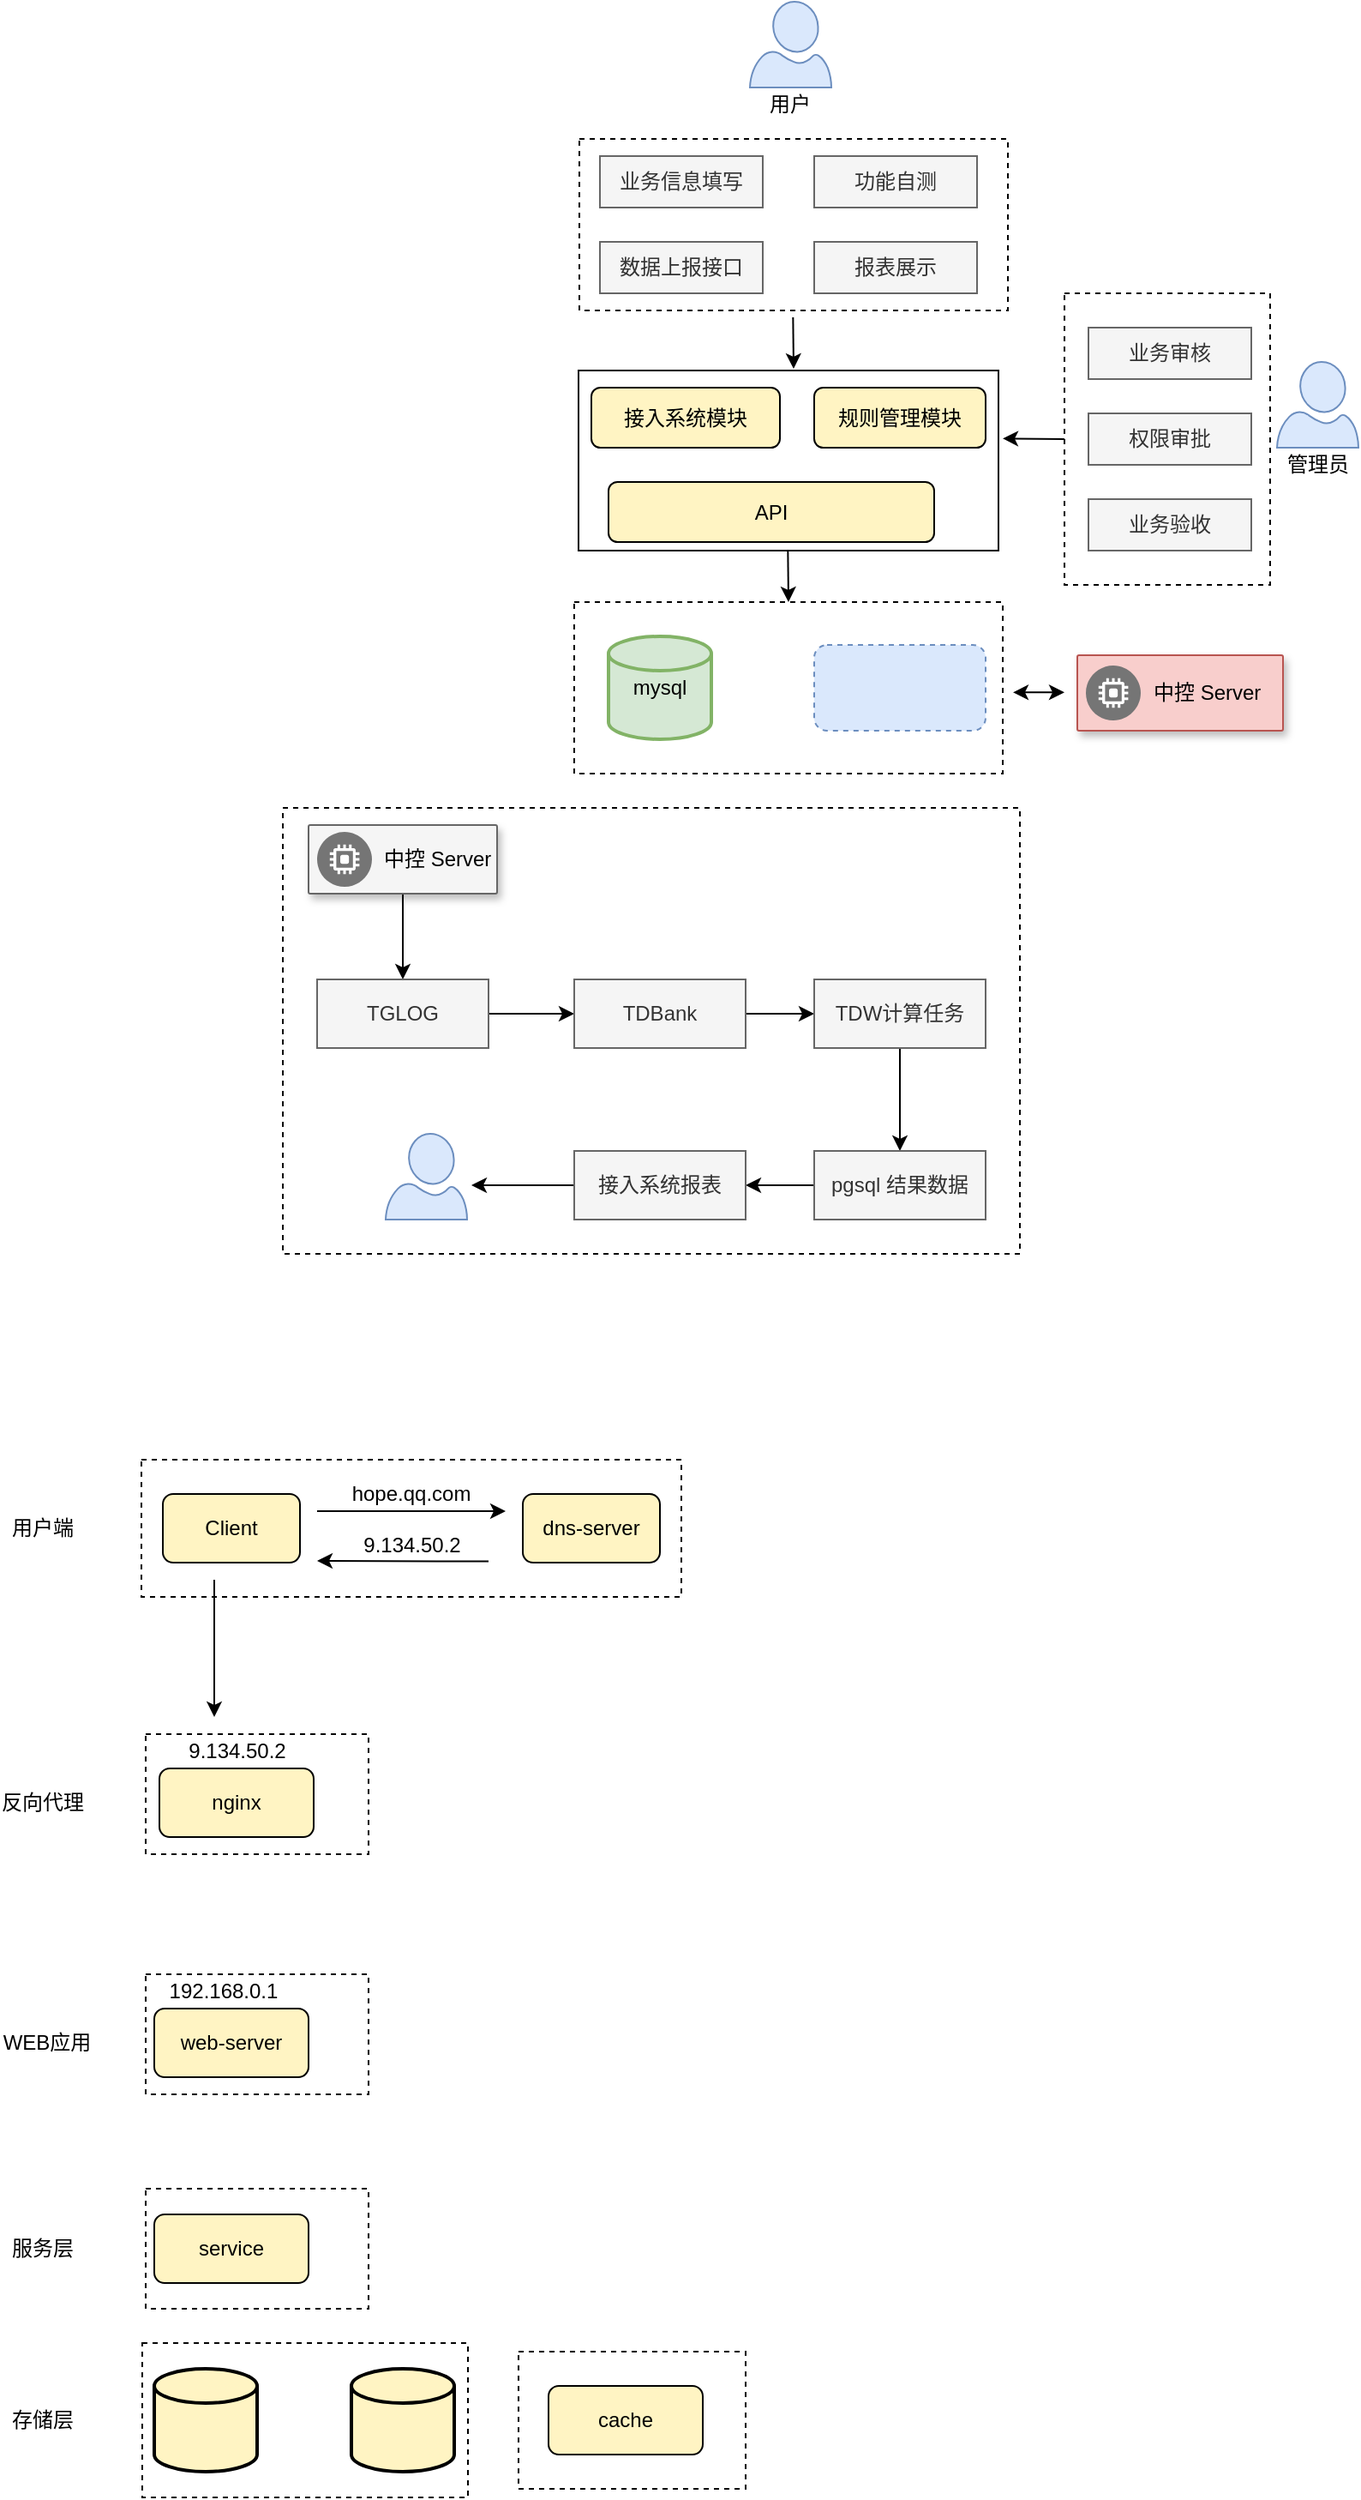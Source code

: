 <mxfile version="14.9.3" type="github">
  <diagram id="sFNgICzrHeStcKPJ0Uug" name="第 1 页">
    <mxGraphModel dx="1422" dy="757" grid="1" gridSize="10" guides="1" tooltips="1" connect="1" arrows="1" fold="1" page="1" pageScale="1" pageWidth="850" pageHeight="1100" math="0" shadow="0">
      <root>
        <mxCell id="0" />
        <mxCell id="1" parent="0" />
        <mxCell id="_6sPfe0YhpV5K99HesYT-93" value="" style="rounded=0;whiteSpace=wrap;html=1;dashed=1;" vertex="1" parent="1">
          <mxGeometry x="317.5" y="1660" width="132.5" height="80" as="geometry" />
        </mxCell>
        <mxCell id="_6sPfe0YhpV5K99HesYT-92" value="" style="rounded=0;whiteSpace=wrap;html=1;dashed=1;" vertex="1" parent="1">
          <mxGeometry x="98" y="1655" width="190" height="90" as="geometry" />
        </mxCell>
        <mxCell id="_6sPfe0YhpV5K99HesYT-91" value="" style="rounded=0;whiteSpace=wrap;html=1;dashed=1;" vertex="1" parent="1">
          <mxGeometry x="100" y="1565" width="130" height="70" as="geometry" />
        </mxCell>
        <mxCell id="_6sPfe0YhpV5K99HesYT-90" value="" style="rounded=0;whiteSpace=wrap;html=1;dashed=1;" vertex="1" parent="1">
          <mxGeometry x="100" y="1440" width="130" height="70" as="geometry" />
        </mxCell>
        <mxCell id="_6sPfe0YhpV5K99HesYT-89" value="" style="rounded=0;whiteSpace=wrap;html=1;dashed=1;" vertex="1" parent="1">
          <mxGeometry x="100" y="1300" width="130" height="70" as="geometry" />
        </mxCell>
        <mxCell id="_6sPfe0YhpV5K99HesYT-88" value="" style="rounded=0;whiteSpace=wrap;html=1;dashed=1;" vertex="1" parent="1">
          <mxGeometry x="97.5" y="1140" width="315" height="80" as="geometry" />
        </mxCell>
        <mxCell id="_6sPfe0YhpV5K99HesYT-62" value="" style="rounded=0;whiteSpace=wrap;html=1;dashed=1;" vertex="1" parent="1">
          <mxGeometry x="180" y="760" width="430" height="260" as="geometry" />
        </mxCell>
        <mxCell id="_6sPfe0YhpV5K99HesYT-37" value="" style="rounded=0;whiteSpace=wrap;html=1;" vertex="1" parent="1">
          <mxGeometry x="352.5" y="505" width="245" height="105" as="geometry" />
        </mxCell>
        <mxCell id="_6sPfe0YhpV5K99HesYT-33" value="" style="rounded=0;whiteSpace=wrap;html=1;dashed=1;" vertex="1" parent="1">
          <mxGeometry x="636" y="460" width="120" height="170" as="geometry" />
        </mxCell>
        <mxCell id="_6sPfe0YhpV5K99HesYT-26" value="" style="rounded=0;whiteSpace=wrap;html=1;dashed=1;" vertex="1" parent="1">
          <mxGeometry x="350" y="640" width="250" height="100" as="geometry" />
        </mxCell>
        <mxCell id="_6sPfe0YhpV5K99HesYT-25" value="" style="rounded=1;whiteSpace=wrap;html=1;dashed=1;fillColor=#dae8fc;strokeColor=#6c8ebf;" vertex="1" parent="1">
          <mxGeometry x="490" y="665" width="100" height="50" as="geometry" />
        </mxCell>
        <mxCell id="1gW-xUDaYkT_2D4jIWzP-3" value="" style="rounded=0;whiteSpace=wrap;html=1;dashed=1;" parent="1" vertex="1">
          <mxGeometry x="353" y="370" width="250" height="100" as="geometry" />
        </mxCell>
        <mxCell id="1gW-xUDaYkT_2D4jIWzP-1" value="mysql" style="strokeWidth=2;html=1;shape=mxgraph.flowchart.database;whiteSpace=wrap;fillColor=#d5e8d4;strokeColor=#82b366;" parent="1" vertex="1">
          <mxGeometry x="370" y="660" width="60" height="60" as="geometry" />
        </mxCell>
        <mxCell id="1gW-xUDaYkT_2D4jIWzP-4" value="业务信息填写" style="rounded=0;whiteSpace=wrap;html=1;fillColor=#f5f5f5;strokeColor=#666666;fontColor=#333333;" parent="1" vertex="1">
          <mxGeometry x="365" y="380" width="95" height="30" as="geometry" />
        </mxCell>
        <mxCell id="_6sPfe0YhpV5K99HesYT-11" value="" style="verticalLabelPosition=bottom;html=1;verticalAlign=top;align=center;strokeColor=#6c8ebf;fillColor=#dae8fc;shape=mxgraph.azure.user;" vertex="1" parent="1">
          <mxGeometry x="760" y="500" width="47.5" height="50" as="geometry" />
        </mxCell>
        <mxCell id="_6sPfe0YhpV5K99HesYT-17" value="" style="shape=image;html=1;verticalAlign=top;verticalLabelPosition=bottom;labelBackgroundColor=#ffffff;imageAspect=0;aspect=fixed;image=https://cdn4.iconfinder.com/data/icons/redis-2/467/Redis_Logo-128.png" vertex="1" parent="1">
          <mxGeometry x="490" y="650" width="80" height="80" as="geometry" />
        </mxCell>
        <mxCell id="_6sPfe0YhpV5K99HesYT-18" value="" style="verticalLabelPosition=bottom;html=1;verticalAlign=top;align=center;strokeColor=#6c8ebf;shape=mxgraph.azure.user;fillColor=#dae8fc;" vertex="1" parent="1">
          <mxGeometry x="452.5" y="290" width="47.5" height="50" as="geometry" />
        </mxCell>
        <mxCell id="_6sPfe0YhpV5K99HesYT-19" value="功能自测" style="rounded=0;whiteSpace=wrap;html=1;fillColor=#f5f5f5;strokeColor=#666666;fontColor=#333333;" vertex="1" parent="1">
          <mxGeometry x="490" y="380" width="95" height="30" as="geometry" />
        </mxCell>
        <mxCell id="_6sPfe0YhpV5K99HesYT-20" value="报表展示" style="rounded=0;whiteSpace=wrap;html=1;fillColor=#f5f5f5;strokeColor=#666666;fontColor=#333333;" vertex="1" parent="1">
          <mxGeometry x="490" y="430" width="95" height="30" as="geometry" />
        </mxCell>
        <mxCell id="_6sPfe0YhpV5K99HesYT-21" value="数据上报接口" style="rounded=0;whiteSpace=wrap;html=1;fillColor=#f5f5f5;strokeColor=#666666;fontColor=#333333;" vertex="1" parent="1">
          <mxGeometry x="365" y="430" width="95" height="30" as="geometry" />
        </mxCell>
        <mxCell id="_6sPfe0YhpV5K99HesYT-22" value="用户" style="text;html=1;strokeColor=none;fillColor=none;align=center;verticalAlign=middle;whiteSpace=wrap;rounded=0;dashed=1;" vertex="1" parent="1">
          <mxGeometry x="456.25" y="340" width="40" height="20" as="geometry" />
        </mxCell>
        <mxCell id="_6sPfe0YhpV5K99HesYT-23" value="管理员" style="text;html=1;strokeColor=none;fillColor=none;align=center;verticalAlign=middle;whiteSpace=wrap;rounded=0;dashed=1;" vertex="1" parent="1">
          <mxGeometry x="763.75" y="550" width="40" height="20" as="geometry" />
        </mxCell>
        <mxCell id="_6sPfe0YhpV5K99HesYT-27" value="业务审核" style="rounded=0;whiteSpace=wrap;html=1;fillColor=#f5f5f5;strokeColor=#666666;fontColor=#333333;" vertex="1" parent="1">
          <mxGeometry x="650" y="480" width="95" height="30" as="geometry" />
        </mxCell>
        <mxCell id="_6sPfe0YhpV5K99HesYT-28" value="业务验收" style="rounded=0;whiteSpace=wrap;html=1;fillColor=#f5f5f5;strokeColor=#666666;fontColor=#333333;" vertex="1" parent="1">
          <mxGeometry x="650" y="580" width="95" height="30" as="geometry" />
        </mxCell>
        <mxCell id="_6sPfe0YhpV5K99HesYT-29" value="权限审批" style="rounded=0;whiteSpace=wrap;html=1;fillColor=#f5f5f5;strokeColor=#666666;fontColor=#333333;" vertex="1" parent="1">
          <mxGeometry x="650" y="530" width="95" height="30" as="geometry" />
        </mxCell>
        <mxCell id="_6sPfe0YhpV5K99HesYT-30" value="接入系统模块" style="rounded=1;whiteSpace=wrap;html=1;fillColor=#FFF4C3;" vertex="1" parent="1">
          <mxGeometry x="360" y="515" width="110" height="35" as="geometry" />
        </mxCell>
        <mxCell id="_6sPfe0YhpV5K99HesYT-31" value="规则管理模块" style="rounded=1;whiteSpace=wrap;html=1;fillColor=#FFF4C3;" vertex="1" parent="1">
          <mxGeometry x="490" y="515" width="100" height="35" as="geometry" />
        </mxCell>
        <mxCell id="_6sPfe0YhpV5K99HesYT-32" value="API" style="rounded=1;whiteSpace=wrap;html=1;fillColor=#FFF4C3;" vertex="1" parent="1">
          <mxGeometry x="370" y="570" width="190" height="35" as="geometry" />
        </mxCell>
        <mxCell id="_6sPfe0YhpV5K99HesYT-41" value="" style="endArrow=classic;html=1;exitX=0;exitY=0.5;exitDx=0;exitDy=0;" edge="1" parent="1" source="_6sPfe0YhpV5K99HesYT-33">
          <mxGeometry width="50" height="50" relative="1" as="geometry">
            <mxPoint x="630" y="545" as="sourcePoint" />
            <mxPoint x="600.0" y="544.66" as="targetPoint" />
          </mxGeometry>
        </mxCell>
        <mxCell id="_6sPfe0YhpV5K99HesYT-42" value="" style="endArrow=classic;html=1;entryX=0.5;entryY=0;entryDx=0;entryDy=0;" edge="1" parent="1" target="_6sPfe0YhpV5K99HesYT-26">
          <mxGeometry width="50" height="50" relative="1" as="geometry">
            <mxPoint x="474.66" y="610" as="sourcePoint" />
            <mxPoint x="474.66" y="630" as="targetPoint" />
          </mxGeometry>
        </mxCell>
        <mxCell id="_6sPfe0YhpV5K99HesYT-43" value="" style="strokeColor=#b85450;shadow=1;strokeWidth=1;rounded=1;absoluteArcSize=1;arcSize=2;fillColor=#f8cecc;" vertex="1" parent="1">
          <mxGeometry x="643.5" y="671" width="120" height="44" as="geometry" />
        </mxCell>
        <mxCell id="_6sPfe0YhpV5K99HesYT-44" value="中控 Server" style="dashed=0;connectable=0;html=1;fillColor=#757575;strokeColor=none;shape=mxgraph.gcp2.dedicated_game_server;part=1;labelPosition=right;verticalLabelPosition=middle;align=left;verticalAlign=middle;spacingLeft=5;fontSize=12;" vertex="1" parent="_6sPfe0YhpV5K99HesYT-43">
          <mxGeometry y="0.5" width="32" height="32" relative="1" as="geometry">
            <mxPoint x="5" y="-16" as="offset" />
          </mxGeometry>
        </mxCell>
        <mxCell id="_6sPfe0YhpV5K99HesYT-45" value="" style="endArrow=classic;startArrow=classic;html=1;" edge="1" parent="1">
          <mxGeometry width="50" height="50" relative="1" as="geometry">
            <mxPoint x="606" y="692.66" as="sourcePoint" />
            <mxPoint x="636" y="692.66" as="targetPoint" />
          </mxGeometry>
        </mxCell>
        <mxCell id="_6sPfe0YhpV5K99HesYT-46" value="" style="endArrow=classic;html=1;entryX=0.5;entryY=0;entryDx=0;entryDy=0;" edge="1" parent="1">
          <mxGeometry width="50" height="50" relative="1" as="geometry">
            <mxPoint x="477.66" y="474" as="sourcePoint" />
            <mxPoint x="478.0" y="504" as="targetPoint" />
          </mxGeometry>
        </mxCell>
        <mxCell id="_6sPfe0YhpV5K99HesYT-56" style="edgeStyle=orthogonalEdgeStyle;rounded=0;orthogonalLoop=1;jettySize=auto;html=1;entryX=0.5;entryY=0;entryDx=0;entryDy=0;" edge="1" parent="1" source="_6sPfe0YhpV5K99HesYT-47" target="_6sPfe0YhpV5K99HesYT-50">
          <mxGeometry relative="1" as="geometry" />
        </mxCell>
        <mxCell id="_6sPfe0YhpV5K99HesYT-47" value="" style="strokeColor=#666666;shadow=1;strokeWidth=1;rounded=1;absoluteArcSize=1;arcSize=2;fillColor=#f5f5f5;fontColor=#333333;" vertex="1" parent="1">
          <mxGeometry x="195" y="770" width="110" height="40" as="geometry" />
        </mxCell>
        <mxCell id="_6sPfe0YhpV5K99HesYT-48" value="中控 Server" style="dashed=0;connectable=0;html=1;fillColor=#757575;strokeColor=none;shape=mxgraph.gcp2.dedicated_game_server;part=1;labelPosition=right;verticalLabelPosition=middle;align=left;verticalAlign=middle;spacingLeft=5;fontSize=12;" vertex="1" parent="_6sPfe0YhpV5K99HesYT-47">
          <mxGeometry y="0.5" width="32" height="32" relative="1" as="geometry">
            <mxPoint x="5" y="-16" as="offset" />
          </mxGeometry>
        </mxCell>
        <mxCell id="_6sPfe0YhpV5K99HesYT-57" style="edgeStyle=orthogonalEdgeStyle;rounded=0;orthogonalLoop=1;jettySize=auto;html=1;" edge="1" parent="1" source="_6sPfe0YhpV5K99HesYT-50" target="_6sPfe0YhpV5K99HesYT-51">
          <mxGeometry relative="1" as="geometry" />
        </mxCell>
        <mxCell id="_6sPfe0YhpV5K99HesYT-50" value="TGLOG" style="rounded=0;whiteSpace=wrap;html=1;fillColor=#f5f5f5;strokeColor=#666666;fontColor=#333333;" vertex="1" parent="1">
          <mxGeometry x="200" y="860" width="100" height="40" as="geometry" />
        </mxCell>
        <mxCell id="_6sPfe0YhpV5K99HesYT-58" style="edgeStyle=orthogonalEdgeStyle;rounded=0;orthogonalLoop=1;jettySize=auto;html=1;" edge="1" parent="1" source="_6sPfe0YhpV5K99HesYT-51" target="_6sPfe0YhpV5K99HesYT-52">
          <mxGeometry relative="1" as="geometry" />
        </mxCell>
        <mxCell id="_6sPfe0YhpV5K99HesYT-51" value="TDBank" style="rounded=0;whiteSpace=wrap;html=1;fillColor=#f5f5f5;strokeColor=#666666;fontColor=#333333;" vertex="1" parent="1">
          <mxGeometry x="350" y="860" width="100" height="40" as="geometry" />
        </mxCell>
        <mxCell id="_6sPfe0YhpV5K99HesYT-59" style="edgeStyle=orthogonalEdgeStyle;rounded=0;orthogonalLoop=1;jettySize=auto;html=1;" edge="1" parent="1" source="_6sPfe0YhpV5K99HesYT-52" target="_6sPfe0YhpV5K99HesYT-53">
          <mxGeometry relative="1" as="geometry" />
        </mxCell>
        <mxCell id="_6sPfe0YhpV5K99HesYT-52" value="TDW计算任务" style="rounded=0;whiteSpace=wrap;html=1;fillColor=#f5f5f5;strokeColor=#666666;fontColor=#333333;" vertex="1" parent="1">
          <mxGeometry x="490" y="860" width="100" height="40" as="geometry" />
        </mxCell>
        <mxCell id="_6sPfe0YhpV5K99HesYT-60" style="edgeStyle=orthogonalEdgeStyle;rounded=0;orthogonalLoop=1;jettySize=auto;html=1;entryX=1;entryY=0.5;entryDx=0;entryDy=0;" edge="1" parent="1" source="_6sPfe0YhpV5K99HesYT-53" target="_6sPfe0YhpV5K99HesYT-54">
          <mxGeometry relative="1" as="geometry" />
        </mxCell>
        <mxCell id="_6sPfe0YhpV5K99HesYT-53" value="pgsql 结果数据" style="rounded=0;whiteSpace=wrap;html=1;fillColor=#f5f5f5;strokeColor=#666666;fontColor=#333333;" vertex="1" parent="1">
          <mxGeometry x="490" y="960" width="100" height="40" as="geometry" />
        </mxCell>
        <mxCell id="_6sPfe0YhpV5K99HesYT-61" style="edgeStyle=orthogonalEdgeStyle;rounded=0;orthogonalLoop=1;jettySize=auto;html=1;" edge="1" parent="1" source="_6sPfe0YhpV5K99HesYT-54">
          <mxGeometry relative="1" as="geometry">
            <mxPoint x="290.0" y="980.0" as="targetPoint" />
          </mxGeometry>
        </mxCell>
        <mxCell id="_6sPfe0YhpV5K99HesYT-54" value="接入系统报表" style="rounded=0;whiteSpace=wrap;html=1;fillColor=#f5f5f5;strokeColor=#666666;fontColor=#333333;" vertex="1" parent="1">
          <mxGeometry x="350" y="960" width="100" height="40" as="geometry" />
        </mxCell>
        <mxCell id="_6sPfe0YhpV5K99HesYT-55" value="" style="verticalLabelPosition=bottom;html=1;verticalAlign=top;align=center;strokeColor=#6c8ebf;fillColor=#dae8fc;shape=mxgraph.azure.user;" vertex="1" parent="1">
          <mxGeometry x="240" y="950" width="47.5" height="50" as="geometry" />
        </mxCell>
        <mxCell id="_6sPfe0YhpV5K99HesYT-63" value="Client" style="rounded=1;whiteSpace=wrap;html=1;fillColor=#FFF4C3;" vertex="1" parent="1">
          <mxGeometry x="110" y="1160" width="80" height="40" as="geometry" />
        </mxCell>
        <mxCell id="_6sPfe0YhpV5K99HesYT-64" value="dns-server" style="rounded=1;whiteSpace=wrap;html=1;fillColor=#FFF4C3;" vertex="1" parent="1">
          <mxGeometry x="320" y="1160" width="80" height="40" as="geometry" />
        </mxCell>
        <mxCell id="_6sPfe0YhpV5K99HesYT-65" value="" style="endArrow=classic;html=1;" edge="1" parent="1">
          <mxGeometry width="50" height="50" relative="1" as="geometry">
            <mxPoint x="200" y="1170" as="sourcePoint" />
            <mxPoint x="310" y="1170" as="targetPoint" />
          </mxGeometry>
        </mxCell>
        <mxCell id="_6sPfe0YhpV5K99HesYT-66" value="hope.qq.com" style="text;html=1;strokeColor=none;fillColor=none;align=center;verticalAlign=middle;whiteSpace=wrap;rounded=0;" vertex="1" parent="1">
          <mxGeometry x="220" y="1150" width="70" height="20" as="geometry" />
        </mxCell>
        <mxCell id="_6sPfe0YhpV5K99HesYT-67" value="" style="endArrow=classic;html=1;" edge="1" parent="1">
          <mxGeometry width="50" height="50" relative="1" as="geometry">
            <mxPoint x="300" y="1199.31" as="sourcePoint" />
            <mxPoint x="200" y="1199" as="targetPoint" />
          </mxGeometry>
        </mxCell>
        <mxCell id="_6sPfe0YhpV5K99HesYT-68" value="9.134.50.2" style="text;html=1;align=center;verticalAlign=middle;resizable=0;points=[];autosize=1;strokeColor=none;" vertex="1" parent="1">
          <mxGeometry x="220" y="1180" width="70" height="20" as="geometry" />
        </mxCell>
        <mxCell id="_6sPfe0YhpV5K99HesYT-69" value="nginx" style="rounded=1;whiteSpace=wrap;html=1;fillColor=#FFF4C3;" vertex="1" parent="1">
          <mxGeometry x="108" y="1320" width="90" height="40" as="geometry" />
        </mxCell>
        <mxCell id="_6sPfe0YhpV5K99HesYT-70" value="9.134.50.2" style="text;html=1;align=center;verticalAlign=middle;resizable=0;points=[];autosize=1;strokeColor=none;" vertex="1" parent="1">
          <mxGeometry x="118" y="1300" width="70" height="20" as="geometry" />
        </mxCell>
        <mxCell id="_6sPfe0YhpV5K99HesYT-71" value="" style="endArrow=classic;html=1;" edge="1" parent="1">
          <mxGeometry width="50" height="50" relative="1" as="geometry">
            <mxPoint x="140" y="1210" as="sourcePoint" />
            <mxPoint x="140" y="1290" as="targetPoint" />
          </mxGeometry>
        </mxCell>
        <mxCell id="_6sPfe0YhpV5K99HesYT-72" value="web-server" style="rounded=1;whiteSpace=wrap;html=1;fillColor=#FFF4C3;" vertex="1" parent="1">
          <mxGeometry x="105" y="1460" width="90" height="40" as="geometry" />
        </mxCell>
        <mxCell id="_6sPfe0YhpV5K99HesYT-73" value="192.168.0.1" style="text;html=1;align=center;verticalAlign=middle;resizable=0;points=[];autosize=1;strokeColor=none;" vertex="1" parent="1">
          <mxGeometry x="105" y="1440" width="80" height="20" as="geometry" />
        </mxCell>
        <mxCell id="_6sPfe0YhpV5K99HesYT-74" value="service" style="rounded=1;whiteSpace=wrap;html=1;fillColor=#FFF4C3;" vertex="1" parent="1">
          <mxGeometry x="105" y="1580" width="90" height="40" as="geometry" />
        </mxCell>
        <mxCell id="_6sPfe0YhpV5K99HesYT-75" value="" style="strokeWidth=2;html=1;shape=mxgraph.flowchart.database;whiteSpace=wrap;fillColor=#FFF4C3;" vertex="1" parent="1">
          <mxGeometry x="105" y="1670" width="60" height="60" as="geometry" />
        </mxCell>
        <mxCell id="_6sPfe0YhpV5K99HesYT-76" value="" style="strokeWidth=2;html=1;shape=mxgraph.flowchart.database;whiteSpace=wrap;fillColor=#FFF4C3;" vertex="1" parent="1">
          <mxGeometry x="220" y="1670" width="60" height="60" as="geometry" />
        </mxCell>
        <mxCell id="_6sPfe0YhpV5K99HesYT-81" value="cache" style="rounded=1;whiteSpace=wrap;html=1;fillColor=#FFF4C3;" vertex="1" parent="1">
          <mxGeometry x="335" y="1680" width="90" height="40" as="geometry" />
        </mxCell>
        <mxCell id="_6sPfe0YhpV5K99HesYT-82" value="用户端" style="text;html=1;strokeColor=none;fillColor=none;align=center;verticalAlign=middle;whiteSpace=wrap;rounded=0;" vertex="1" parent="1">
          <mxGeometry x="20" y="1170" width="40" height="20" as="geometry" />
        </mxCell>
        <mxCell id="_6sPfe0YhpV5K99HesYT-83" value="反向代理" style="text;html=1;strokeColor=none;fillColor=none;align=center;verticalAlign=middle;whiteSpace=wrap;rounded=0;" vertex="1" parent="1">
          <mxGeometry x="15" y="1330" width="50" height="20" as="geometry" />
        </mxCell>
        <mxCell id="_6sPfe0YhpV5K99HesYT-84" value="WEB应用" style="text;html=1;strokeColor=none;fillColor=none;align=center;verticalAlign=middle;whiteSpace=wrap;rounded=0;" vertex="1" parent="1">
          <mxGeometry x="15" y="1470" width="55" height="20" as="geometry" />
        </mxCell>
        <mxCell id="_6sPfe0YhpV5K99HesYT-85" value="服务层" style="text;html=1;strokeColor=none;fillColor=none;align=center;verticalAlign=middle;whiteSpace=wrap;rounded=0;" vertex="1" parent="1">
          <mxGeometry x="20" y="1590" width="40" height="20" as="geometry" />
        </mxCell>
        <mxCell id="_6sPfe0YhpV5K99HesYT-87" value="存储层" style="text;html=1;strokeColor=none;fillColor=none;align=center;verticalAlign=middle;whiteSpace=wrap;rounded=0;" vertex="1" parent="1">
          <mxGeometry x="20" y="1690" width="40" height="20" as="geometry" />
        </mxCell>
      </root>
    </mxGraphModel>
  </diagram>
</mxfile>

